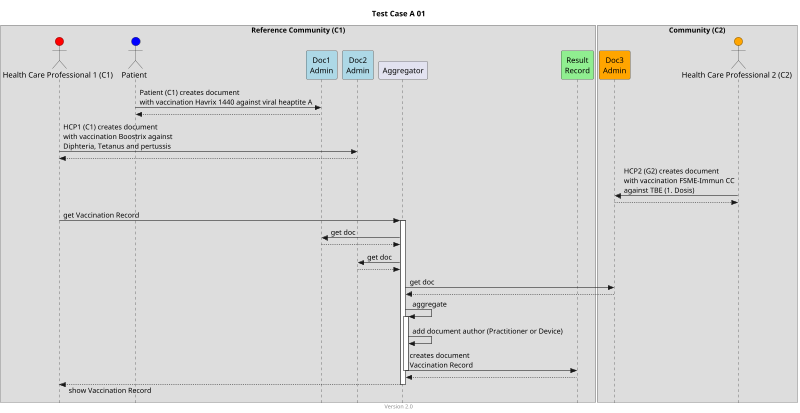 @startuml
title Test Case A 01
footer Version 2.0
skinparam responseMessageBelowArrow true
skinparam style strictuml
scale max 800 width


box "Reference Community (C1)"
actor "Health Care Professional 1 (C1)" as HCP1_C1 #red
actor "Patient" as PAT #blue
participant "Doc1\nAdmin" as Doc1 #lightblue
participant "Doc2\nAdmin" as Doc2 #lightblue
participant Aggregator as AGG
participant "Result\nRecord" as RES #lightgreen
end box

box "Community (C2)"
participant "Doc3\nAdmin" as Doc3 #orange
actor "Health Care Professional 2 (C2)" as HCP2_C2 #orange
end box

PAT -> Doc1: Patient (C1) creates document\nwith vaccination Havrix 1440 against viral heaptite A
PAT <-- Doc1

HCP1_C1 -> Doc2: HCP1 (C1) creates document\nwith vaccination Boostrix against\nDiphteria, Tetanus and pertussis
HCP1_C1 <-- Doc2

HCP2_C2 -> Doc3: HCP2 (G2) creates document\nwith vaccination FSME-Immun CC\nagainst TBE (1. Dosis)
HCP2_C2 <-- Doc3:

HCP1_C1 -> AGG: get Vaccination Record
activate AGG
AGG -> Doc1: get doc
AGG <-- Doc1
AGG -> Doc2: get doc
AGG <-- Doc2
AGG -> Doc3: get doc
AGG <-- Doc3

AGG -> AGG: aggregate
activate AGG
AGG -> AGG: add document author (Practitioner or Device)
AGG -> RES: creates document\nVaccination Record 
deactivate AGG
AGG <-- RES
HCP1_C1 <-- AGG: show Vaccination Record
deactivate AGG


@enduml
